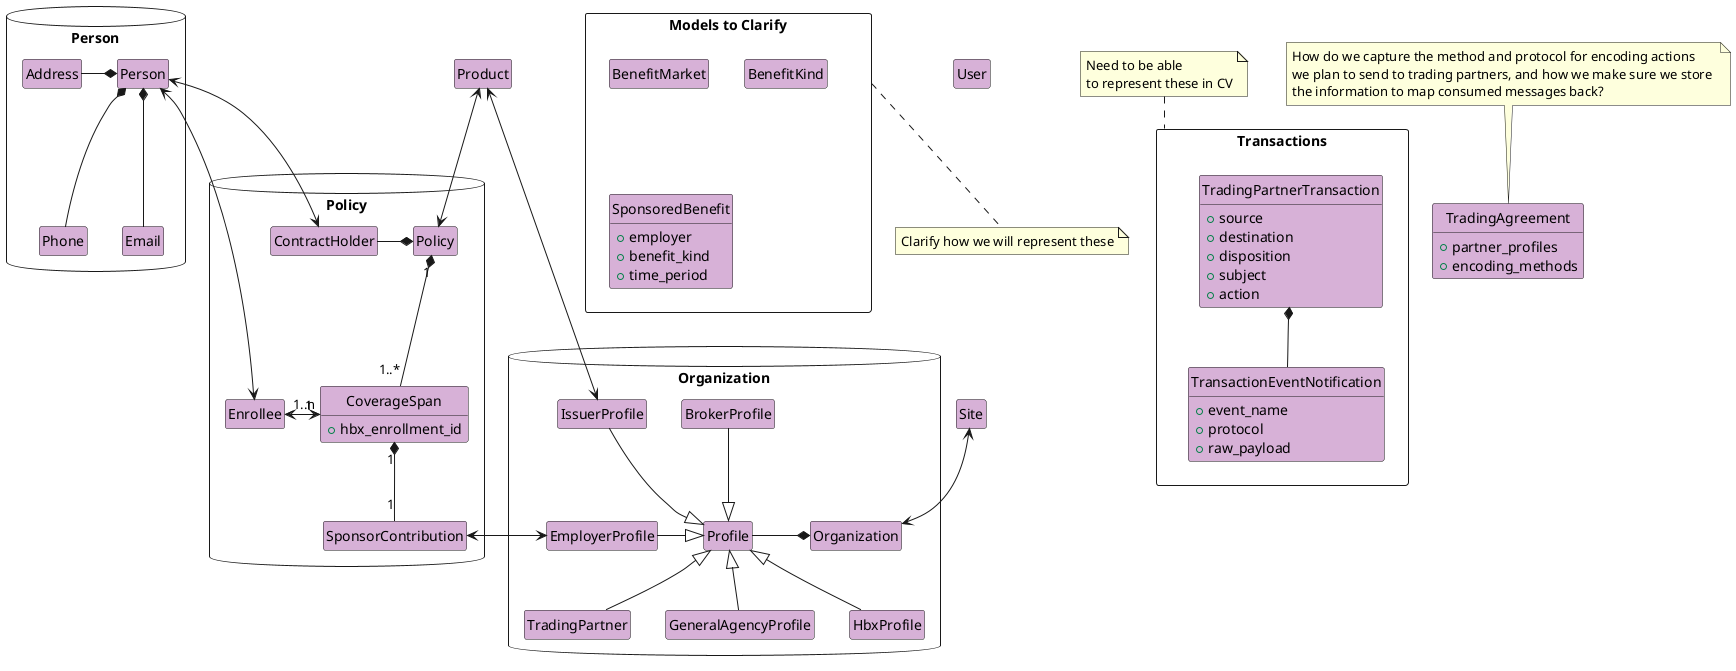 @startuml
hide empty member
hide class circle

skinparam class {
  backgroundColor #D7B1D7
}


package Person as PersonDoc <<database >> {
  class Person
  class Email
  class Address
  class Phone

  Person *-- Email
  Person *-l- Address
  Person *-- Phone
}

package Policy as PolicyDoc <<database>> {
  class Policy
  class CoverageSpan {
    + hbx_enrollment_id
  }
  class SponsorContribution
  class ContractHolder
  class Enrollee

  Policy "1" *-- "1..*" CoverageSpan
  CoverageSpan "1" *-- "1" SponsorContribution
  Policy *- ContractHolder
  CoverageSpan "1" <-> "1..n" Enrollee
}

Person <--> Enrollee

package Organization as OrgDoc <<database>> {
  class Organization
  class Profile
  class IssuerProfile
  class EmployerProfile
  class BrokerProfile
  class TradingPartner
  class GeneralAgencyProfile
  class HbxProfile

  Organization *-l- Profile

  Profile <|-l- EmployerProfile
  Profile <|-u- IssuerProfile
  Profile <|-u- BrokerProfile
  Profile <|-- TradingPartner
  Profile <|-- GeneralAgencyProfile
  Profile <|-- HbxProfile
}

class Product
class User
class Site

note "Clarify how we will represent these" as TBDNote1

rectangle "Models to Clarify" as ToBeDone {
  class BenefitMarket
  class BenefitKind
  class SponsoredBenefit {
    + employer
    + benefit_kind
    + time_period
  }
}

SponsorContribution <-> EmployerProfile

ToBeDone .d. TBDNote1

note "Need to be able\
 \nto represent these in CV" as TBDNote2

rectangle "Transactions" as TPTransactions {
class TradingPartnerTransaction {
  + source
  + destination
  + disposition
  + subject
  + action
}

class TransactionEventNotification {
  + event_name
  + protocol
  + raw_payload
}
}

TBDNote2 .. TPTransactions

TradingPartnerTransaction *-- TransactionEventNotification

class TradingAgreement {
  + partner_profiles
  + encoding_methods
}

note "How do we capture the method and protocol for encoding actions\
 \nwe plan to send to trading partners, and how we make sure we store\
 \nthe information to map consumed messages back?" as TBDNote3

TBDNote3 .. TradingAgreement

Product <--> IssuerProfile
Product <--> Policy

Person <--> ContractHolder

Site <--> Organization
@enduml